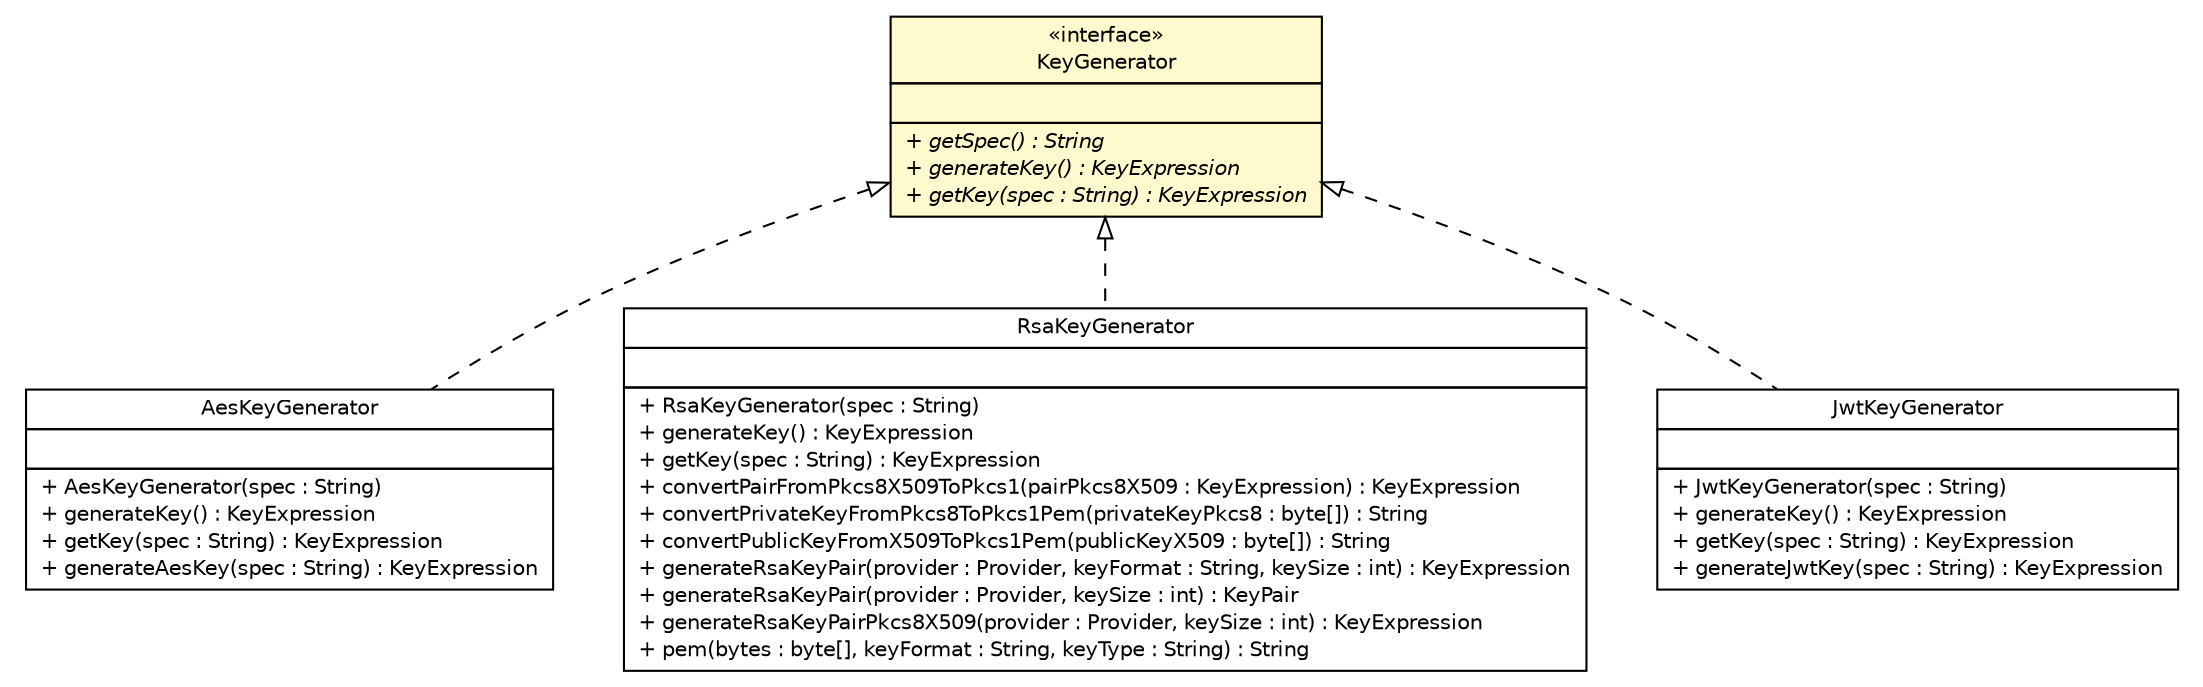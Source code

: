 #!/usr/local/bin/dot
#
# Class diagram 
# Generated by UMLGraph version R5_6-24-gf6e263 (http://www.umlgraph.org/)
#

digraph G {
	edge [fontname="Helvetica",fontsize=10,labelfontname="Helvetica",labelfontsize=10];
	node [fontname="Helvetica",fontsize=10,shape=plaintext];
	nodesep=0.25;
	ranksep=0.5;
	// cn.home1.oss.lib.common.crypto.AesKeyGenerator
	c4264 [label=<<table title="cn.home1.oss.lib.common.crypto.AesKeyGenerator" border="0" cellborder="1" cellspacing="0" cellpadding="2" port="p" href="./AesKeyGenerator.html">
		<tr><td><table border="0" cellspacing="0" cellpadding="1">
<tr><td align="center" balign="center"> AesKeyGenerator </td></tr>
		</table></td></tr>
		<tr><td><table border="0" cellspacing="0" cellpadding="1">
<tr><td align="left" balign="left">  </td></tr>
		</table></td></tr>
		<tr><td><table border="0" cellspacing="0" cellpadding="1">
<tr><td align="left" balign="left"> + AesKeyGenerator(spec : String) </td></tr>
<tr><td align="left" balign="left"> + generateKey() : KeyExpression </td></tr>
<tr><td align="left" balign="left"> + getKey(spec : String) : KeyExpression </td></tr>
<tr><td align="left" balign="left"> + generateAesKey(spec : String) : KeyExpression </td></tr>
		</table></td></tr>
		</table>>, URL="./AesKeyGenerator.html", fontname="Helvetica", fontcolor="black", fontsize=10.0];
	// cn.home1.oss.lib.common.crypto.KeyGenerator
	c4267 [label=<<table title="cn.home1.oss.lib.common.crypto.KeyGenerator" border="0" cellborder="1" cellspacing="0" cellpadding="2" port="p" bgcolor="lemonChiffon" href="./KeyGenerator.html">
		<tr><td><table border="0" cellspacing="0" cellpadding="1">
<tr><td align="center" balign="center"> &#171;interface&#187; </td></tr>
<tr><td align="center" balign="center"> KeyGenerator </td></tr>
		</table></td></tr>
		<tr><td><table border="0" cellspacing="0" cellpadding="1">
<tr><td align="left" balign="left">  </td></tr>
		</table></td></tr>
		<tr><td><table border="0" cellspacing="0" cellpadding="1">
<tr><td align="left" balign="left"><font face="Helvetica-Oblique" point-size="10.0"> + getSpec() : String </font></td></tr>
<tr><td align="left" balign="left"><font face="Helvetica-Oblique" point-size="10.0"> + generateKey() : KeyExpression </font></td></tr>
<tr><td align="left" balign="left"><font face="Helvetica-Oblique" point-size="10.0"> + getKey(spec : String) : KeyExpression </font></td></tr>
		</table></td></tr>
		</table>>, URL="./KeyGenerator.html", fontname="Helvetica", fontcolor="black", fontsize=10.0];
	// cn.home1.oss.lib.common.crypto.RsaKeyGenerator
	c4274 [label=<<table title="cn.home1.oss.lib.common.crypto.RsaKeyGenerator" border="0" cellborder="1" cellspacing="0" cellpadding="2" port="p" href="./RsaKeyGenerator.html">
		<tr><td><table border="0" cellspacing="0" cellpadding="1">
<tr><td align="center" balign="center"> RsaKeyGenerator </td></tr>
		</table></td></tr>
		<tr><td><table border="0" cellspacing="0" cellpadding="1">
<tr><td align="left" balign="left">  </td></tr>
		</table></td></tr>
		<tr><td><table border="0" cellspacing="0" cellpadding="1">
<tr><td align="left" balign="left"> + RsaKeyGenerator(spec : String) </td></tr>
<tr><td align="left" balign="left"> + generateKey() : KeyExpression </td></tr>
<tr><td align="left" balign="left"> + getKey(spec : String) : KeyExpression </td></tr>
<tr><td align="left" balign="left"> + convertPairFromPkcs8X509ToPkcs1(pairPkcs8X509 : KeyExpression) : KeyExpression </td></tr>
<tr><td align="left" balign="left"> + convertPrivateKeyFromPkcs8ToPkcs1Pem(privateKeyPkcs8 : byte[]) : String </td></tr>
<tr><td align="left" balign="left"> + convertPublicKeyFromX509ToPkcs1Pem(publicKeyX509 : byte[]) : String </td></tr>
<tr><td align="left" balign="left"> + generateRsaKeyPair(provider : Provider, keyFormat : String, keySize : int) : KeyExpression </td></tr>
<tr><td align="left" balign="left"> + generateRsaKeyPair(provider : Provider, keySize : int) : KeyPair </td></tr>
<tr><td align="left" balign="left"> + generateRsaKeyPairPkcs8X509(provider : Provider, keySize : int) : KeyExpression </td></tr>
<tr><td align="left" balign="left"> + pem(bytes : byte[], keyFormat : String, keyType : String) : String </td></tr>
		</table></td></tr>
		</table>>, URL="./RsaKeyGenerator.html", fontname="Helvetica", fontcolor="black", fontsize=10.0];
	// cn.home1.oss.lib.common.crypto.JwtKeyGenerator
	c4275 [label=<<table title="cn.home1.oss.lib.common.crypto.JwtKeyGenerator" border="0" cellborder="1" cellspacing="0" cellpadding="2" port="p" href="./JwtKeyGenerator.html">
		<tr><td><table border="0" cellspacing="0" cellpadding="1">
<tr><td align="center" balign="center"> JwtKeyGenerator </td></tr>
		</table></td></tr>
		<tr><td><table border="0" cellspacing="0" cellpadding="1">
<tr><td align="left" balign="left">  </td></tr>
		</table></td></tr>
		<tr><td><table border="0" cellspacing="0" cellpadding="1">
<tr><td align="left" balign="left"> + JwtKeyGenerator(spec : String) </td></tr>
<tr><td align="left" balign="left"> + generateKey() : KeyExpression </td></tr>
<tr><td align="left" balign="left"> + getKey(spec : String) : KeyExpression </td></tr>
<tr><td align="left" balign="left"> + generateJwtKey(spec : String) : KeyExpression </td></tr>
		</table></td></tr>
		</table>>, URL="./JwtKeyGenerator.html", fontname="Helvetica", fontcolor="black", fontsize=10.0];
	//cn.home1.oss.lib.common.crypto.AesKeyGenerator implements cn.home1.oss.lib.common.crypto.KeyGenerator
	c4267:p -> c4264:p [dir=back,arrowtail=empty,style=dashed];
	//cn.home1.oss.lib.common.crypto.RsaKeyGenerator implements cn.home1.oss.lib.common.crypto.KeyGenerator
	c4267:p -> c4274:p [dir=back,arrowtail=empty,style=dashed];
	//cn.home1.oss.lib.common.crypto.JwtKeyGenerator implements cn.home1.oss.lib.common.crypto.KeyGenerator
	c4267:p -> c4275:p [dir=back,arrowtail=empty,style=dashed];
}

